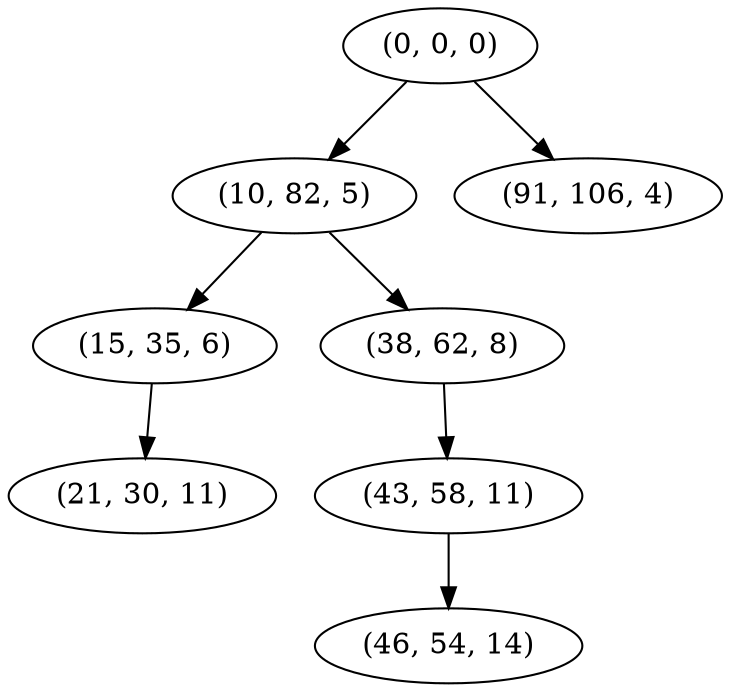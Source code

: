 digraph tree {
    "(0, 0, 0)";
    "(10, 82, 5)";
    "(15, 35, 6)";
    "(21, 30, 11)";
    "(38, 62, 8)";
    "(43, 58, 11)";
    "(46, 54, 14)";
    "(91, 106, 4)";
    "(0, 0, 0)" -> "(10, 82, 5)";
    "(0, 0, 0)" -> "(91, 106, 4)";
    "(10, 82, 5)" -> "(15, 35, 6)";
    "(10, 82, 5)" -> "(38, 62, 8)";
    "(15, 35, 6)" -> "(21, 30, 11)";
    "(38, 62, 8)" -> "(43, 58, 11)";
    "(43, 58, 11)" -> "(46, 54, 14)";
}

